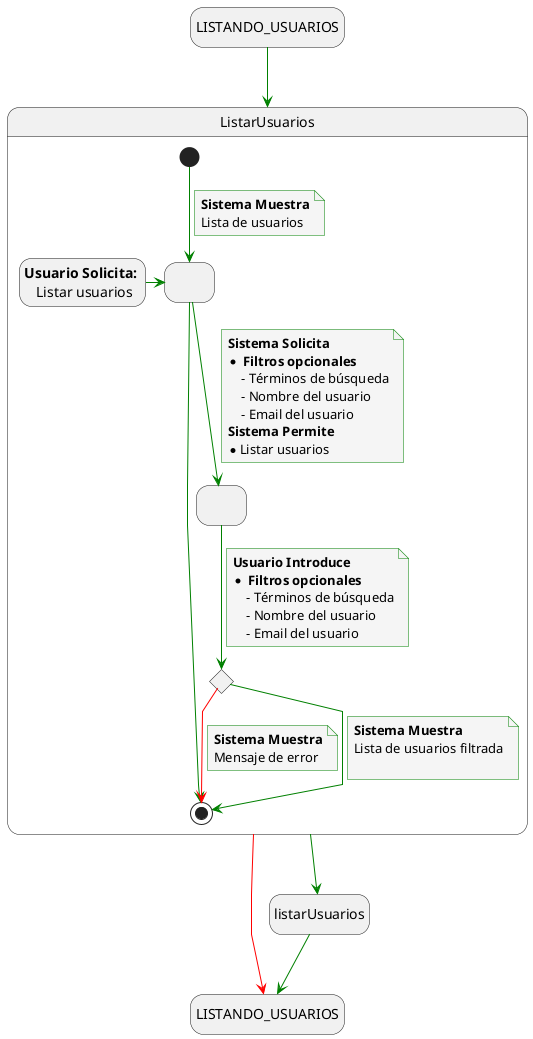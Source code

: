 @startuml listar_usuarios
skinparam {
    NoteBackgroundColor #whiteSmoke
    ArrowColor #green
    NoteBorderColor #green
    linetype polyline
}

hide empty description

state startState as "LISTANDO_USUARIOS"
state endState as "LISTANDO_USUARIOS"

startState --> ListarUsuarios

ListarUsuarios --> listarUsuarios
listarUsuarios --> endState

ListarUsuarios -[#red]-> endState

state ListarUsuarios {
    state solicitudFiltros as " "
    state envioFiltros as " "
    state revisionFiltrosEnviados <<choice>>
    state usuarioSolicita as "<b>Usuario Solicita:</b> \n Listar usuarios"

    usuarioSolicita -> solicitudFiltros
    [*] --> solicitudFiltros
    note on link
        <b>Sistema Muestra</b>
        Lista de usuarios
    end note

    solicitudFiltros -r-> [*]
    

    solicitudFiltros --> envioFiltros
    note on link
        <b>Sistema Solicita</b>
        * <b> Filtros opcionales </b>
            - Términos de búsqueda
            - Nombre del usuario
            - Email del usuario
        <b>Sistema Permite</b>
        * Listar usuarios
    end note

    envioFiltros --> revisionFiltrosEnviados
    note on link
        <b>Usuario Introduce</b>
        * <b> Filtros opcionales </b>
            - Términos de búsqueda
            - Nombre del usuario
            - Email del usuario
    end note

    revisionFiltrosEnviados -[#red]-> [*]
    note on link
        <b>Sistema Muestra</b>
        Mensaje de error
    end note

    revisionFiltrosEnviados --> [*]
    note on link
        <b>Sistema Muestra</b>
        Lista de usuarios filtrada

    end note
}
@enduml